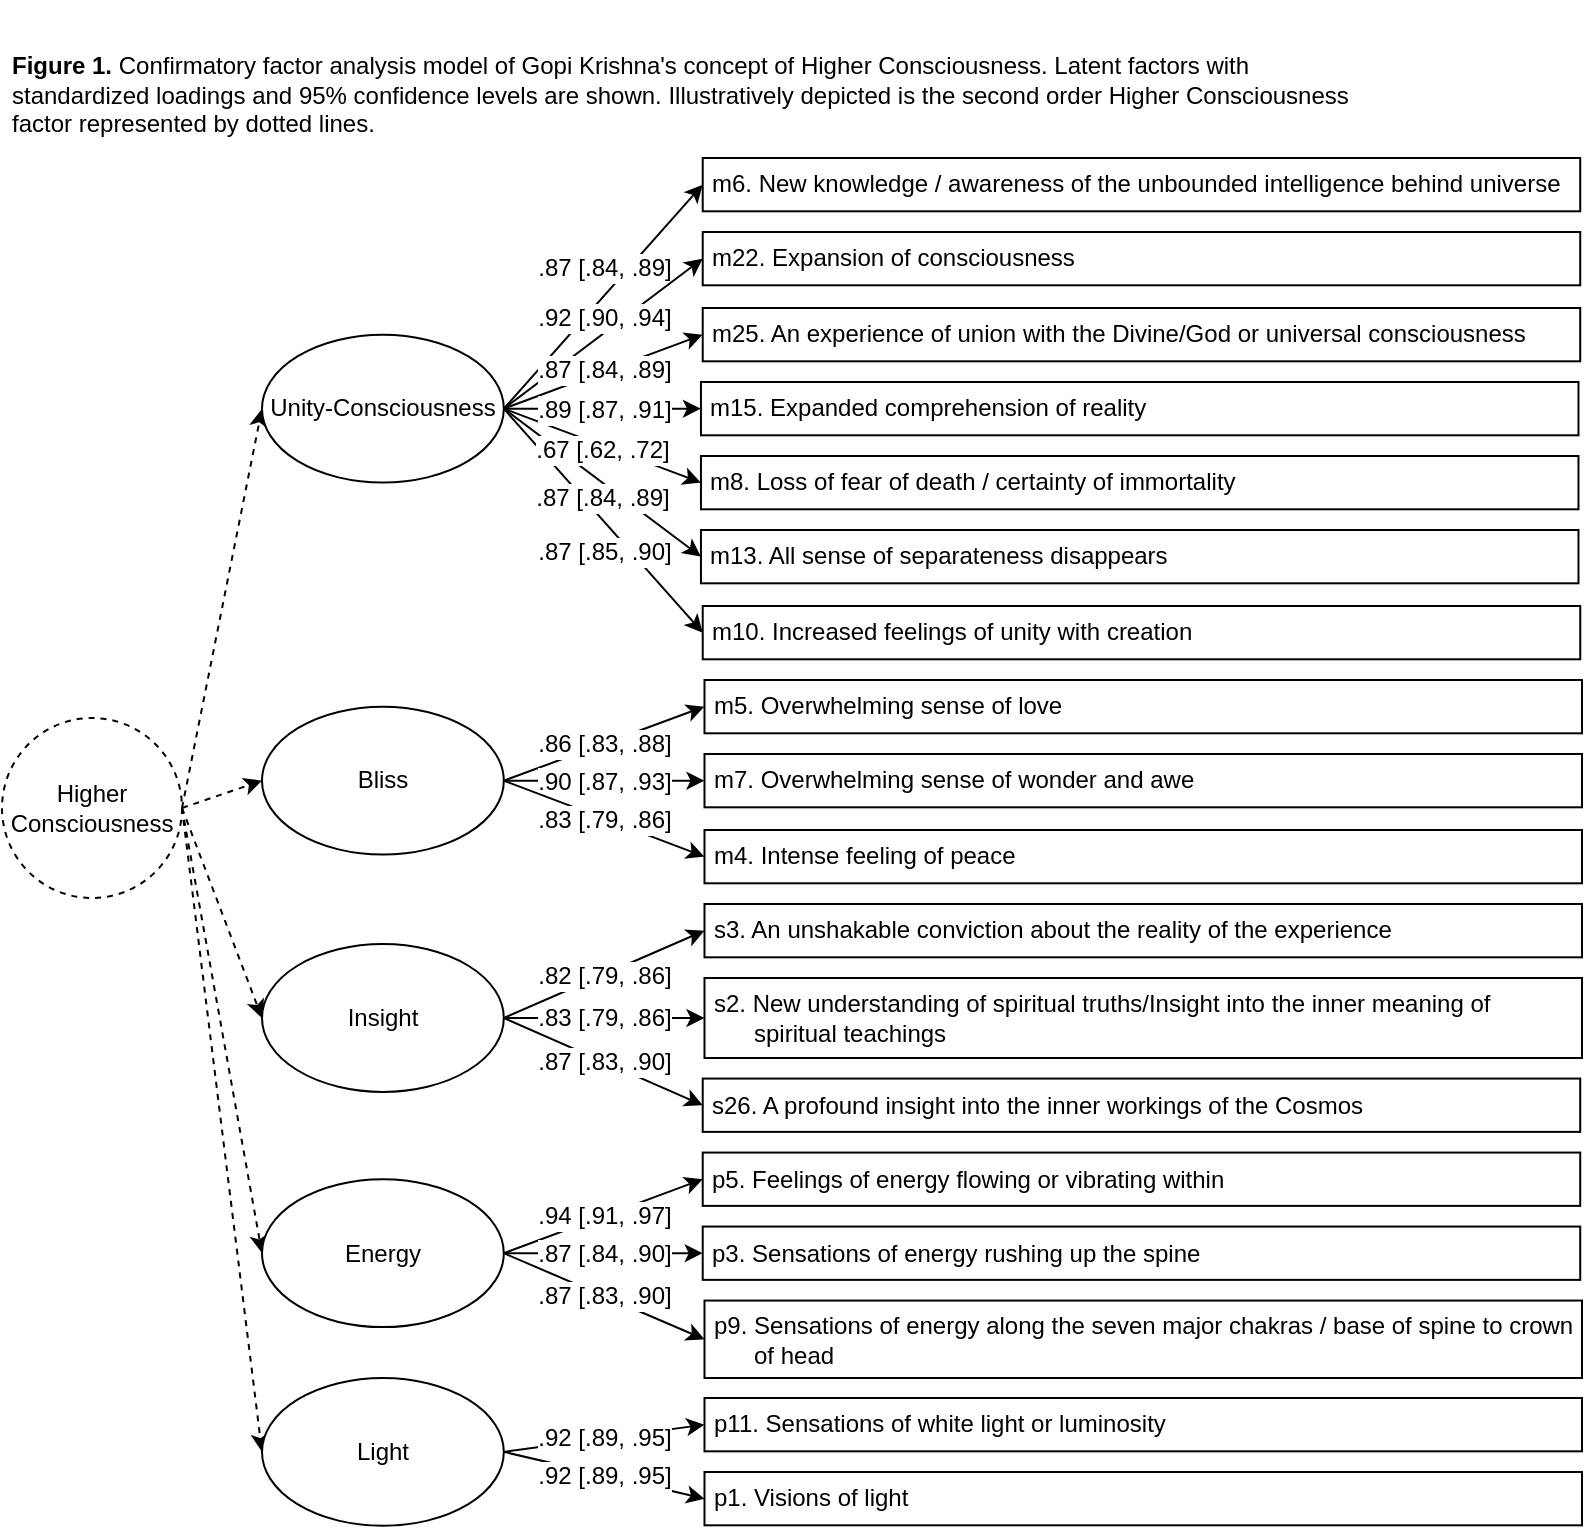 <mxfile version="22.0.8" type="device">
  <diagram name="Page-1" id="IQFzwWVIoBJDt1kDczub">
    <mxGraphModel dx="1323" dy="732" grid="1" gridSize="10" guides="1" tooltips="1" connect="1" arrows="1" fold="1" page="1" pageScale="1" pageWidth="850" pageHeight="1100" math="0" shadow="0">
      <root>
        <mxCell id="0" />
        <mxCell id="1" parent="0" />
        <mxCell id="AyuZund40e7lfLbwNVDC-70" value="&lt;br&gt;&lt;p&gt;&lt;b&gt;Figure 1.&lt;/b&gt; Confirmatory factor analysis model of Gopi Krishna&#39;s concept of Higher Consciousness. Latent factors with standardized loadings and 95% confidence levels are shown. Illustratively depicted is the second order Higher Consciousness factor represented by dotted lines.&lt;br&gt;&lt;/p&gt;" style="text;html=1;strokeColor=none;fillColor=none;spacing=5;spacingTop=-20;whiteSpace=wrap;overflow=hidden;rounded=0;" parent="1" vertex="1">
          <mxGeometry x="10" y="61" width="696" height="63" as="geometry" />
        </mxCell>
        <mxCell id="QfvnHcIYspNI6X6zFvNk-2" value="&lt;div style=&quot;font-size: 12px;&quot;&gt;Higher&lt;/div&gt;&lt;div style=&quot;font-size: 12px;&quot;&gt;Consciousness&lt;br style=&quot;font-size: 12px;&quot;&gt;&lt;/div&gt;" style="ellipse;whiteSpace=wrap;html=1;aspect=fixed;dashed=1;fontSize=12;" parent="1" vertex="1">
          <mxGeometry x="10" y="410" width="90" height="90" as="geometry" />
        </mxCell>
        <mxCell id="QfvnHcIYspNI6X6zFvNk-6" value="" style="endArrow=classic;html=1;rounded=0;exitX=1;exitY=0.5;exitDx=0;exitDy=0;entryX=0;entryY=0.5;entryDx=0;entryDy=0;dashed=1;fontSize=12;" parent="1" source="QfvnHcIYspNI6X6zFvNk-2" target="AyuZund40e7lfLbwNVDC-1" edge="1">
          <mxGeometry width="50" height="50" relative="1" as="geometry">
            <mxPoint x="81" y="146" as="sourcePoint" />
            <mxPoint x="-180" y="260" as="targetPoint" />
          </mxGeometry>
        </mxCell>
        <mxCell id="QfvnHcIYspNI6X6zFvNk-9" value="" style="endArrow=classic;html=1;rounded=0;exitX=1;exitY=0.5;exitDx=0;exitDy=0;entryX=0;entryY=0.5;entryDx=0;entryDy=0;dashed=1;fontSize=12;" parent="1" source="QfvnHcIYspNI6X6zFvNk-2" target="AyuZund40e7lfLbwNVDC-3" edge="1">
          <mxGeometry width="50" height="50" relative="1" as="geometry">
            <mxPoint x="-110" y="335" as="sourcePoint" />
            <mxPoint x="-40" y="146" as="targetPoint" />
          </mxGeometry>
        </mxCell>
        <mxCell id="QfvnHcIYspNI6X6zFvNk-11" value="" style="endArrow=classic;html=1;rounded=0;exitX=1;exitY=0.5;exitDx=0;exitDy=0;entryX=0;entryY=0.5;entryDx=0;entryDy=0;dashed=1;fontSize=12;" parent="1" source="QfvnHcIYspNI6X6zFvNk-2" target="AyuZund40e7lfLbwNVDC-12" edge="1">
          <mxGeometry width="50" height="50" relative="1" as="geometry">
            <mxPoint x="-110" y="335" as="sourcePoint" />
            <mxPoint x="-40" y="441" as="targetPoint" />
          </mxGeometry>
        </mxCell>
        <mxCell id="QfvnHcIYspNI6X6zFvNk-12" value="" style="endArrow=classic;html=1;rounded=0;exitX=1;exitY=0.5;exitDx=0;exitDy=0;entryX=0;entryY=0.5;entryDx=0;entryDy=0;dashed=1;fontSize=12;" parent="1" source="QfvnHcIYspNI6X6zFvNk-2" target="AyuZund40e7lfLbwNVDC-15" edge="1">
          <mxGeometry width="50" height="50" relative="1" as="geometry">
            <mxPoint x="-100" y="345" as="sourcePoint" />
            <mxPoint x="-30" y="451" as="targetPoint" />
          </mxGeometry>
        </mxCell>
        <mxCell id="QfvnHcIYspNI6X6zFvNk-10" value="" style="endArrow=classic;html=1;rounded=0;exitX=1;exitY=0.5;exitDx=0;exitDy=0;entryX=0;entryY=0.5;entryDx=0;entryDy=0;dashed=1;fontSize=12;" parent="1" source="QfvnHcIYspNI6X6zFvNk-2" target="AyuZund40e7lfLbwNVDC-35" edge="1">
          <mxGeometry width="50" height="50" relative="1" as="geometry">
            <mxPoint x="-130" y="384.03" as="sourcePoint" />
            <mxPoint x="-60" y="401.03" as="targetPoint" />
          </mxGeometry>
        </mxCell>
        <mxCell id="AyuZund40e7lfLbwNVDC-1" value="Unity-Consciousness" style="ellipse;whiteSpace=wrap;html=1;fontSize=12;" parent="1" vertex="1">
          <mxGeometry x="140" y="218.378" width="120.898" height="73.905" as="geometry" />
        </mxCell>
        <mxCell id="AyuZund40e7lfLbwNVDC-3" value="&lt;div style=&quot;font-size: 12px;&quot;&gt;Bliss&lt;/div&gt;" style="ellipse;whiteSpace=wrap;html=1;fontSize=12;" parent="1" vertex="1">
          <mxGeometry x="140" y="404.376" width="120.898" height="73.905" as="geometry" />
        </mxCell>
        <mxCell id="AyuZund40e7lfLbwNVDC-12" value="&lt;div style=&quot;font-size: 12px;&quot;&gt;Energy&lt;/div&gt;" style="ellipse;whiteSpace=wrap;html=1;fontSize=12;" parent="1" vertex="1">
          <mxGeometry x="140" y="640.65" width="120.898" height="73.905" as="geometry" />
        </mxCell>
        <mxCell id="AyuZund40e7lfLbwNVDC-15" value="&lt;div style=&quot;font-size: 12px;&quot;&gt;Light&lt;/div&gt;" style="ellipse;whiteSpace=wrap;html=1;fontSize=12;" parent="1" vertex="1">
          <mxGeometry x="140" y="739.995" width="120.898" height="73.905" as="geometry" />
        </mxCell>
        <mxCell id="AyuZund40e7lfLbwNVDC-32" value="" style="endArrow=classic;html=1;rounded=0;entryX=0;entryY=0.5;entryDx=0;entryDy=0;exitX=1;exitY=0.5;exitDx=0;exitDy=0;fontSize=12;" parent="1" source="AyuZund40e7lfLbwNVDC-3" target="AyuZund40e7lfLbwNVDC-28" edge="1">
          <mxGeometry width="50" height="50" relative="1" as="geometry">
            <mxPoint x="244.121" y="375.946" as="sourcePoint" />
            <mxPoint x="369.633" y="339.599" as="targetPoint" />
          </mxGeometry>
        </mxCell>
        <mxCell id="AyuZund40e7lfLbwNVDC-60" value=".86 [.83, .88]" style="edgeLabel;html=1;align=center;verticalAlign=middle;resizable=0;points=[];fontSize=12;" parent="AyuZund40e7lfLbwNVDC-32" vertex="1" connectable="0">
          <mxGeometry relative="1" as="geometry">
            <mxPoint as="offset" />
          </mxGeometry>
        </mxCell>
        <mxCell id="AyuZund40e7lfLbwNVDC-33" value="" style="endArrow=classic;html=1;rounded=0;entryX=0;entryY=0.5;entryDx=0;entryDy=0;exitX=1;exitY=0.5;exitDx=0;exitDy=0;fontSize=12;" parent="1" source="AyuZund40e7lfLbwNVDC-3" target="AyuZund40e7lfLbwNVDC-29" edge="1">
          <mxGeometry width="50" height="50" relative="1" as="geometry">
            <mxPoint x="253.35" y="388.062" as="sourcePoint" />
            <mxPoint x="378.862" y="351.715" as="targetPoint" />
          </mxGeometry>
        </mxCell>
        <mxCell id="AyuZund40e7lfLbwNVDC-61" value=".90 [.87, .93]" style="edgeLabel;html=1;align=center;verticalAlign=middle;resizable=0;points=[];fontSize=12;" parent="AyuZund40e7lfLbwNVDC-33" vertex="1" connectable="0">
          <mxGeometry relative="1" as="geometry">
            <mxPoint as="offset" />
          </mxGeometry>
        </mxCell>
        <mxCell id="AyuZund40e7lfLbwNVDC-34" value="" style="endArrow=classic;html=1;rounded=0;entryX=0;entryY=0.5;entryDx=0;entryDy=0;exitX=1;exitY=0.5;exitDx=0;exitDy=0;fontSize=12;" parent="1" source="AyuZund40e7lfLbwNVDC-3" target="AyuZund40e7lfLbwNVDC-30" edge="1">
          <mxGeometry width="50" height="50" relative="1" as="geometry">
            <mxPoint x="244.121" y="484.986" as="sourcePoint" />
            <mxPoint x="369.633" y="448.639" as="targetPoint" />
          </mxGeometry>
        </mxCell>
        <mxCell id="AyuZund40e7lfLbwNVDC-62" value=".83 [.79, .86]" style="edgeLabel;html=1;align=center;verticalAlign=middle;resizable=0;points=[];fontSize=12;" parent="AyuZund40e7lfLbwNVDC-34" vertex="1" connectable="0">
          <mxGeometry relative="1" as="geometry">
            <mxPoint as="offset" />
          </mxGeometry>
        </mxCell>
        <mxCell id="AyuZund40e7lfLbwNVDC-35" value="Insight" style="ellipse;whiteSpace=wrap;html=1;fontSize=12;" parent="1" vertex="1">
          <mxGeometry x="140" y="523.046" width="120.898" height="73.905" as="geometry" />
        </mxCell>
        <mxCell id="AyuZund40e7lfLbwNVDC-39" value="" style="endArrow=classic;html=1;rounded=0;entryX=0;entryY=0.5;entryDx=0;entryDy=0;exitX=1;exitY=0.5;exitDx=0;exitDy=0;fontSize=12;" parent="1" source="AyuZund40e7lfLbwNVDC-35" target="AyuZund40e7lfLbwNVDC-36" edge="1">
          <mxGeometry width="50" height="50" relative="1" as="geometry">
            <mxPoint x="244.121" y="484.986" as="sourcePoint" />
            <mxPoint x="370.556" y="448.639" as="targetPoint" />
          </mxGeometry>
        </mxCell>
        <mxCell id="AyuZund40e7lfLbwNVDC-63" value=".82 [.79, .86]" style="edgeLabel;html=1;align=center;verticalAlign=middle;resizable=0;points=[];fontSize=12;" parent="AyuZund40e7lfLbwNVDC-39" vertex="1" connectable="0">
          <mxGeometry relative="1" as="geometry">
            <mxPoint as="offset" />
          </mxGeometry>
        </mxCell>
        <mxCell id="AyuZund40e7lfLbwNVDC-40" value="" style="endArrow=classic;html=1;rounded=0;entryX=0;entryY=0.5;entryDx=0;entryDy=0;exitX=1;exitY=0.5;exitDx=0;exitDy=0;fontSize=12;" parent="1" source="AyuZund40e7lfLbwNVDC-35" target="AyuZund40e7lfLbwNVDC-37" edge="1">
          <mxGeometry width="50" height="50" relative="1" as="geometry">
            <mxPoint x="253.35" y="497.102" as="sourcePoint" />
            <mxPoint x="379.785" y="460.755" as="targetPoint" />
          </mxGeometry>
        </mxCell>
        <mxCell id="AyuZund40e7lfLbwNVDC-64" value=".83 [.79, .86]" style="edgeLabel;html=1;align=center;verticalAlign=middle;resizable=0;points=[];fontSize=12;" parent="AyuZund40e7lfLbwNVDC-40" vertex="1" connectable="0">
          <mxGeometry relative="1" as="geometry">
            <mxPoint as="offset" />
          </mxGeometry>
        </mxCell>
        <mxCell id="AyuZund40e7lfLbwNVDC-44" value="" style="endArrow=classic;html=1;rounded=0;entryX=0;entryY=0.5;entryDx=0;entryDy=0;exitX=1;exitY=0.5;exitDx=0;exitDy=0;fontSize=12;" parent="1" source="AyuZund40e7lfLbwNVDC-12" target="AyuZund40e7lfLbwNVDC-41" edge="1">
          <mxGeometry width="50" height="50" relative="1" as="geometry">
            <mxPoint x="244.121" y="600.276" as="sourcePoint" />
            <mxPoint x="370.556" y="617.238" as="targetPoint" />
          </mxGeometry>
        </mxCell>
        <mxCell id="AyuZund40e7lfLbwNVDC-65" value=".94 [.91, .97]" style="edgeLabel;html=1;align=center;verticalAlign=middle;resizable=0;points=[];fontSize=12;" parent="AyuZund40e7lfLbwNVDC-44" vertex="1" connectable="0">
          <mxGeometry relative="1" as="geometry">
            <mxPoint as="offset" />
          </mxGeometry>
        </mxCell>
        <mxCell id="AyuZund40e7lfLbwNVDC-45" value="" style="endArrow=classic;html=1;rounded=0;entryX=0;entryY=0.5;entryDx=0;entryDy=0;exitX=1;exitY=0.5;exitDx=0;exitDy=0;fontSize=12;" parent="1" source="AyuZund40e7lfLbwNVDC-12" target="AyuZund40e7lfLbwNVDC-42" edge="1">
          <mxGeometry width="50" height="50" relative="1" as="geometry">
            <mxPoint x="253.35" y="612.391" as="sourcePoint" />
            <mxPoint x="379.785" y="629.353" as="targetPoint" />
          </mxGeometry>
        </mxCell>
        <mxCell id="AyuZund40e7lfLbwNVDC-66" value=".87 [.84, .90]" style="edgeLabel;html=1;align=center;verticalAlign=middle;resizable=0;points=[];fontSize=12;" parent="AyuZund40e7lfLbwNVDC-45" vertex="1" connectable="0">
          <mxGeometry relative="1" as="geometry">
            <mxPoint as="offset" />
          </mxGeometry>
        </mxCell>
        <mxCell id="AyuZund40e7lfLbwNVDC-46" value="" style="endArrow=classic;html=1;rounded=0;entryX=0;entryY=0.5;entryDx=0;entryDy=0;exitX=1;exitY=0.5;exitDx=0;exitDy=0;fontSize=12;" parent="1" source="AyuZund40e7lfLbwNVDC-12" target="AyuZund40e7lfLbwNVDC-43" edge="1">
          <mxGeometry width="50" height="50" relative="1" as="geometry">
            <mxPoint x="262.579" y="624.507" as="sourcePoint" />
            <mxPoint x="389.014" y="641.469" as="targetPoint" />
          </mxGeometry>
        </mxCell>
        <mxCell id="AyuZund40e7lfLbwNVDC-67" value=".87 [.83, .90]" style="edgeLabel;html=1;align=center;verticalAlign=middle;resizable=0;points=[];fontSize=12;" parent="AyuZund40e7lfLbwNVDC-46" vertex="1" connectable="0">
          <mxGeometry relative="1" as="geometry">
            <mxPoint as="offset" />
          </mxGeometry>
        </mxCell>
        <mxCell id="AyuZund40e7lfLbwNVDC-49" value="" style="endArrow=classic;html=1;rounded=0;entryX=0;entryY=0.5;entryDx=0;entryDy=0;exitX=1;exitY=0.5;exitDx=0;exitDy=0;fontSize=12;" parent="1" source="AyuZund40e7lfLbwNVDC-15" target="AyuZund40e7lfLbwNVDC-47" edge="1">
          <mxGeometry width="50" height="50" relative="1" as="geometry">
            <mxPoint x="244.121" y="688.719" as="sourcePoint" />
            <mxPoint x="369.633" y="723.855" as="targetPoint" />
          </mxGeometry>
        </mxCell>
        <mxCell id="AyuZund40e7lfLbwNVDC-68" value=".92 [.89, .95]" style="edgeLabel;html=1;align=center;verticalAlign=middle;resizable=0;points=[];fontSize=12;" parent="AyuZund40e7lfLbwNVDC-49" vertex="1" connectable="0">
          <mxGeometry relative="1" as="geometry">
            <mxPoint as="offset" />
          </mxGeometry>
        </mxCell>
        <mxCell id="AyuZund40e7lfLbwNVDC-50" value="" style="endArrow=classic;html=1;rounded=0;entryX=0;entryY=0.5;entryDx=0;entryDy=0;exitX=1;exitY=0.5;exitDx=0;exitDy=0;fontSize=12;" parent="1" source="AyuZund40e7lfLbwNVDC-15" target="AyuZund40e7lfLbwNVDC-48" edge="1">
          <mxGeometry width="50" height="50" relative="1" as="geometry">
            <mxPoint x="253.35" y="700.835" as="sourcePoint" />
            <mxPoint x="378.862" y="735.97" as="targetPoint" />
          </mxGeometry>
        </mxCell>
        <mxCell id="AyuZund40e7lfLbwNVDC-69" value=".92 [.89, .95]" style="edgeLabel;html=1;align=center;verticalAlign=middle;resizable=0;points=[];fontSize=12;" parent="AyuZund40e7lfLbwNVDC-50" vertex="1" connectable="0">
          <mxGeometry relative="1" as="geometry">
            <mxPoint as="offset" />
          </mxGeometry>
        </mxCell>
        <mxCell id="AyuZund40e7lfLbwNVDC-7" value="" style="endArrow=classic;html=1;rounded=0;exitX=1;exitY=0.5;exitDx=0;exitDy=0;entryX=0;entryY=0.5;entryDx=0;entryDy=0;fontSize=12;" parent="1" source="AyuZund40e7lfLbwNVDC-1" target="AyuZund40e7lfLbwNVDC-4" edge="1">
          <mxGeometry width="50" height="50" relative="1" as="geometry">
            <mxPoint x="352.099" y="423.197" as="sourcePoint" />
            <mxPoint x="398.243" y="362.619" as="targetPoint" />
          </mxGeometry>
        </mxCell>
        <mxCell id="AyuZund40e7lfLbwNVDC-52" value=".87 [.84, .89]" style="edgeLabel;html=1;align=center;verticalAlign=middle;resizable=0;points=[];spacingBottom=30;fontSize=12;" parent="AyuZund40e7lfLbwNVDC-7" vertex="1" connectable="0">
          <mxGeometry relative="1" as="geometry">
            <mxPoint as="offset" />
          </mxGeometry>
        </mxCell>
        <mxCell id="AyuZund40e7lfLbwNVDC-27" value="" style="endArrow=classic;html=1;rounded=0;entryX=0;entryY=0.5;entryDx=0;entryDy=0;exitX=1;exitY=0.5;exitDx=0;exitDy=0;fontSize=12;" parent="1" source="AyuZund40e7lfLbwNVDC-1" target="AyuZund40e7lfLbwNVDC-22" edge="1">
          <mxGeometry width="50" height="50" relative="1" as="geometry">
            <mxPoint x="244.121" y="362.619" as="sourcePoint" />
            <mxPoint x="388.091" y="327.484" as="targetPoint" />
          </mxGeometry>
        </mxCell>
        <mxCell id="AyuZund40e7lfLbwNVDC-59" value=".87 [.85, .90]" style="edgeLabel;html=1;align=center;verticalAlign=middle;resizable=0;points=[];labelBorderColor=none;spacingTop=30;fontSize=12;" parent="AyuZund40e7lfLbwNVDC-27" vertex="1" connectable="0">
          <mxGeometry relative="1" as="geometry">
            <mxPoint as="offset" />
          </mxGeometry>
        </mxCell>
        <mxCell id="AyuZund40e7lfLbwNVDC-26" value="" style="endArrow=classic;html=1;rounded=0;entryX=0;entryY=0.5;entryDx=0;entryDy=0;exitX=1;exitY=0.5;exitDx=0;exitDy=0;fontSize=12;" parent="1" source="AyuZund40e7lfLbwNVDC-1" target="AyuZund40e7lfLbwNVDC-21" edge="1">
          <mxGeometry width="50" height="50" relative="1" as="geometry">
            <mxPoint x="244.121" y="362.013" as="sourcePoint" />
            <mxPoint x="378.862" y="315.368" as="targetPoint" />
          </mxGeometry>
        </mxCell>
        <mxCell id="AyuZund40e7lfLbwNVDC-58" value=".87 [.84, .89]" style="edgeLabel;html=1;align=center;verticalAlign=middle;resizable=0;points=[];spacingTop=16;fontSize=12;" parent="AyuZund40e7lfLbwNVDC-26" vertex="1" connectable="0">
          <mxGeometry relative="1" as="geometry">
            <mxPoint as="offset" />
          </mxGeometry>
        </mxCell>
        <mxCell id="AyuZund40e7lfLbwNVDC-8" value="" style="endArrow=classic;html=1;rounded=0;exitX=1;exitY=0.5;exitDx=0;exitDy=0;entryX=0;entryY=0.5;entryDx=0;entryDy=0;fontSize=12;" parent="1" source="AyuZund40e7lfLbwNVDC-1" target="AyuZund40e7lfLbwNVDC-5" edge="1">
          <mxGeometry width="50" height="50" relative="1" as="geometry">
            <mxPoint x="352.099" y="423.197" as="sourcePoint" />
            <mxPoint x="398.243" y="362.619" as="targetPoint" />
          </mxGeometry>
        </mxCell>
        <mxCell id="AyuZund40e7lfLbwNVDC-53" value=".92 [.90, .94]" style="edgeLabel;html=1;align=center;verticalAlign=middle;resizable=0;points=[];spacingBottom=16;fontSize=12;" parent="AyuZund40e7lfLbwNVDC-8" vertex="1" connectable="0">
          <mxGeometry relative="1" as="geometry">
            <mxPoint as="offset" />
          </mxGeometry>
        </mxCell>
        <mxCell id="AyuZund40e7lfLbwNVDC-9" value="" style="endArrow=classic;html=1;rounded=0;exitX=1;exitY=0.5;exitDx=0;exitDy=0;entryX=0;entryY=0.5;entryDx=0;entryDy=0;fontSize=12;" parent="1" source="AyuZund40e7lfLbwNVDC-1" target="AyuZund40e7lfLbwNVDC-6" edge="1">
          <mxGeometry width="50" height="50" relative="1" as="geometry">
            <mxPoint x="259.81" y="386.85" as="sourcePoint" />
            <mxPoint x="305.954" y="326.272" as="targetPoint" />
          </mxGeometry>
        </mxCell>
        <mxCell id="AyuZund40e7lfLbwNVDC-54" value=".87 [.84, .89]" style="edgeLabel;html=1;align=center;verticalAlign=middle;resizable=0;points=[];spacingBottom=3;fontSize=12;" parent="AyuZund40e7lfLbwNVDC-9" vertex="1" connectable="0">
          <mxGeometry relative="1" as="geometry">
            <mxPoint as="offset" />
          </mxGeometry>
        </mxCell>
        <mxCell id="AyuZund40e7lfLbwNVDC-25" value="" style="endArrow=classic;html=1;rounded=0;entryX=0;entryY=0.5;entryDx=0;entryDy=0;exitX=1;exitY=0.5;exitDx=0;exitDy=0;fontSize=12;" parent="1" source="AyuZund40e7lfLbwNVDC-1" target="AyuZund40e7lfLbwNVDC-20" edge="1">
          <mxGeometry width="50" height="50" relative="1" as="geometry">
            <mxPoint x="244.121" y="362.013" as="sourcePoint" />
            <mxPoint x="369.633" y="303.253" as="targetPoint" />
          </mxGeometry>
        </mxCell>
        <mxCell id="AyuZund40e7lfLbwNVDC-57" value=".67 [.62, .72]" style="edgeLabel;html=1;align=center;verticalAlign=middle;resizable=0;points=[];spacingTop=3;fontSize=12;" parent="AyuZund40e7lfLbwNVDC-25" vertex="1" connectable="0">
          <mxGeometry relative="1" as="geometry">
            <mxPoint as="offset" />
          </mxGeometry>
        </mxCell>
        <mxCell id="AyuZund40e7lfLbwNVDC-19" value="" style="endArrow=classic;html=1;rounded=0;entryX=0;entryY=0.5;entryDx=0;entryDy=0;exitX=1;exitY=0.5;exitDx=0;exitDy=0;fontSize=12;" parent="1" source="AyuZund40e7lfLbwNVDC-1" target="AyuZund40e7lfLbwNVDC-17" edge="1">
          <mxGeometry width="50" height="50" relative="1" as="geometry">
            <mxPoint x="232.124" y="253.579" as="sourcePoint" />
            <mxPoint x="378.862" y="242.675" as="targetPoint" />
          </mxGeometry>
        </mxCell>
        <mxCell id="AyuZund40e7lfLbwNVDC-56" value=".89 [.87, .91]" style="edgeLabel;html=1;align=center;verticalAlign=middle;resizable=0;points=[];spacingTop=0;fontSize=12;" parent="AyuZund40e7lfLbwNVDC-19" vertex="1" connectable="0">
          <mxGeometry relative="1" as="geometry">
            <mxPoint as="offset" />
          </mxGeometry>
        </mxCell>
        <mxCell id="ogwkNkthknCJ-jp4AeTu-4" value="" style="endArrow=classic;html=1;rounded=0;entryX=0;entryY=0.5;entryDx=0;entryDy=0;exitX=1;exitY=0.5;exitDx=0;exitDy=0;fontSize=12;" parent="1" source="AyuZund40e7lfLbwNVDC-35" target="ogwkNkthknCJ-jp4AeTu-2" edge="1">
          <mxGeometry width="50" height="50" relative="1" as="geometry">
            <mxPoint x="271" y="571" as="sourcePoint" />
            <mxPoint x="371" y="591" as="targetPoint" />
          </mxGeometry>
        </mxCell>
        <mxCell id="ogwkNkthknCJ-jp4AeTu-5" value=".87 [.83, .90]" style="edgeLabel;html=1;align=center;verticalAlign=middle;resizable=0;points=[];fontSize=12;" parent="ogwkNkthknCJ-jp4AeTu-4" vertex="1" connectable="0">
          <mxGeometry relative="1" as="geometry">
            <mxPoint as="offset" />
          </mxGeometry>
        </mxCell>
        <mxCell id="AyuZund40e7lfLbwNVDC-4" value="m6. New knowledge / awareness of the unbounded intelligence behind universe" style="rounded=0;whiteSpace=wrap;html=1;align=left;spacingLeft=3;fontSize=12;" parent="1" vertex="1">
          <mxGeometry x="360.36" y="130" width="438.757" height="26.654" as="geometry" />
        </mxCell>
        <mxCell id="AyuZund40e7lfLbwNVDC-5" value="&lt;div style=&quot;font-size: 12px;&quot;&gt;m22. Expansion of consciousness&lt;/div&gt;" style="rounded=0;whiteSpace=wrap;html=1;align=left;spacingLeft=3;fontSize=12;" parent="1" vertex="1">
          <mxGeometry x="360.36" y="167.0" width="438.757" height="26.654" as="geometry" />
        </mxCell>
        <mxCell id="AyuZund40e7lfLbwNVDC-6" value="m25. An experience of union with the Divine/God or universal consciousness" style="rounded=0;whiteSpace=wrap;html=1;align=left;spacingLeft=3;fontSize=12;" parent="1" vertex="1">
          <mxGeometry x="360.36" y="205.001" width="438.757" height="26.654" as="geometry" />
        </mxCell>
        <mxCell id="AyuZund40e7lfLbwNVDC-17" value="m15. Expanded comprehension of reality" style="rounded=0;whiteSpace=wrap;html=1;align=left;spacingLeft=3;fontSize=12;" parent="1" vertex="1">
          <mxGeometry x="359.48" y="242.001" width="438.757" height="26.654" as="geometry" />
        </mxCell>
        <mxCell id="AyuZund40e7lfLbwNVDC-20" value="m8. Loss of fear of death / certainty of immortality" style="rounded=0;whiteSpace=wrap;html=1;align=left;spacingLeft=3;fontSize=12;" parent="1" vertex="1">
          <mxGeometry x="359.48" y="279.001" width="438.757" height="26.654" as="geometry" />
        </mxCell>
        <mxCell id="AyuZund40e7lfLbwNVDC-21" value="m13. All sense of separateness disappears" style="rounded=0;whiteSpace=wrap;html=1;align=left;spacingLeft=3;fontSize=12;" parent="1" vertex="1">
          <mxGeometry x="359.48" y="316.001" width="438.757" height="26.654" as="geometry" />
        </mxCell>
        <mxCell id="AyuZund40e7lfLbwNVDC-22" value="m10. Increased feelings of unity with creation" style="rounded=0;whiteSpace=wrap;html=1;align=left;spacingLeft=3;fontSize=12;" parent="1" vertex="1">
          <mxGeometry x="360.363" y="354.002" width="438.757" height="26.654" as="geometry" />
        </mxCell>
        <mxCell id="AyuZund40e7lfLbwNVDC-28" value="m5. Overwhelming sense of love" style="rounded=0;whiteSpace=wrap;html=1;align=left;spacingLeft=3;fontSize=12;" parent="1" vertex="1">
          <mxGeometry x="361.243" y="391.002" width="438.757" height="26.654" as="geometry" />
        </mxCell>
        <mxCell id="AyuZund40e7lfLbwNVDC-29" value="m7. Overwhelming sense of wonder and awe" style="rounded=0;whiteSpace=wrap;html=1;align=left;spacingLeft=3;fontSize=12;" parent="1" vertex="1">
          <mxGeometry x="361.243" y="428.002" width="438.757" height="26.654" as="geometry" />
        </mxCell>
        <mxCell id="AyuZund40e7lfLbwNVDC-30" value="m4. Intense feeling of peace" style="rounded=0;whiteSpace=wrap;html=1;align=left;spacingLeft=3;fontSize=12;" parent="1" vertex="1">
          <mxGeometry x="361.243" y="466.002" width="438.757" height="26.654" as="geometry" />
        </mxCell>
        <mxCell id="AyuZund40e7lfLbwNVDC-36" value="s3. An unshakable conviction about the reality of the experience" style="rounded=0;whiteSpace=wrap;html=1;align=left;spacingLeft=3;fontSize=12;" parent="1" vertex="1">
          <mxGeometry x="361.243" y="503.003" width="438.757" height="26.654" as="geometry" />
        </mxCell>
        <mxCell id="AyuZund40e7lfLbwNVDC-37" value="&lt;div&gt;s2. New understanding of spiritual truths/Insight into the inner meaning of&lt;/div&gt;&lt;div&gt;&amp;nbsp;&amp;nbsp;&amp;nbsp;&amp;nbsp;&amp;nbsp; spiritual teachings&lt;/div&gt;" style="rounded=0;whiteSpace=wrap;html=1;align=left;spacingLeft=3;fontSize=12;" parent="1" vertex="1">
          <mxGeometry x="361.245" y="540.003" width="438.755" height="40.0" as="geometry" />
        </mxCell>
        <mxCell id="AyuZund40e7lfLbwNVDC-41" value="p5. Feelings of energy flowing or vibrating within" style="rounded=0;whiteSpace=wrap;html=1;align=left;spacingLeft=3;fontSize=12;" parent="1" vertex="1">
          <mxGeometry x="360.36" y="627.283" width="438.757" height="26.654" as="geometry" />
        </mxCell>
        <mxCell id="AyuZund40e7lfLbwNVDC-42" value="p3. Sensations of energy rushing up the spine" style="rounded=0;whiteSpace=wrap;html=1;align=left;spacingLeft=3;fontSize=12;" parent="1" vertex="1">
          <mxGeometry x="360.36" y="664.284" width="438.757" height="26.654" as="geometry" />
        </mxCell>
        <mxCell id="AyuZund40e7lfLbwNVDC-43" value="&lt;div&gt;p9. Sensations of energy along the seven major chakras / base of spine to crown&amp;nbsp;&lt;/div&gt;&lt;div&gt;&amp;nbsp;&amp;nbsp;&amp;nbsp;&amp;nbsp;&amp;nbsp; of head&lt;/div&gt;" style="rounded=0;whiteSpace=wrap;html=1;align=left;spacingLeft=3;fontSize=12;" parent="1" vertex="1">
          <mxGeometry x="361.245" y="701.284" width="438.755" height="38.72" as="geometry" />
        </mxCell>
        <mxCell id="AyuZund40e7lfLbwNVDC-47" value="p11. Sensations of white light or luminosity" style="rounded=0;whiteSpace=wrap;html=1;align=left;spacingLeft=3;fontSize=12;" parent="1" vertex="1">
          <mxGeometry x="361.243" y="750.004" width="438.757" height="26.654" as="geometry" />
        </mxCell>
        <mxCell id="AyuZund40e7lfLbwNVDC-48" value="p1. Visions of light" style="rounded=0;whiteSpace=wrap;html=1;align=left;spacingLeft=3;fontSize=12;" parent="1" vertex="1">
          <mxGeometry x="361.243" y="787.006" width="438.757" height="26.654" as="geometry" />
        </mxCell>
        <mxCell id="ogwkNkthknCJ-jp4AeTu-2" value="s26. A profound insight into the inner workings of the Cosmos" style="rounded=0;whiteSpace=wrap;html=1;align=left;spacingLeft=3;fontSize=12;" parent="1" vertex="1">
          <mxGeometry x="360.36" y="590.283" width="438.757" height="26.654" as="geometry" />
        </mxCell>
      </root>
    </mxGraphModel>
  </diagram>
</mxfile>
